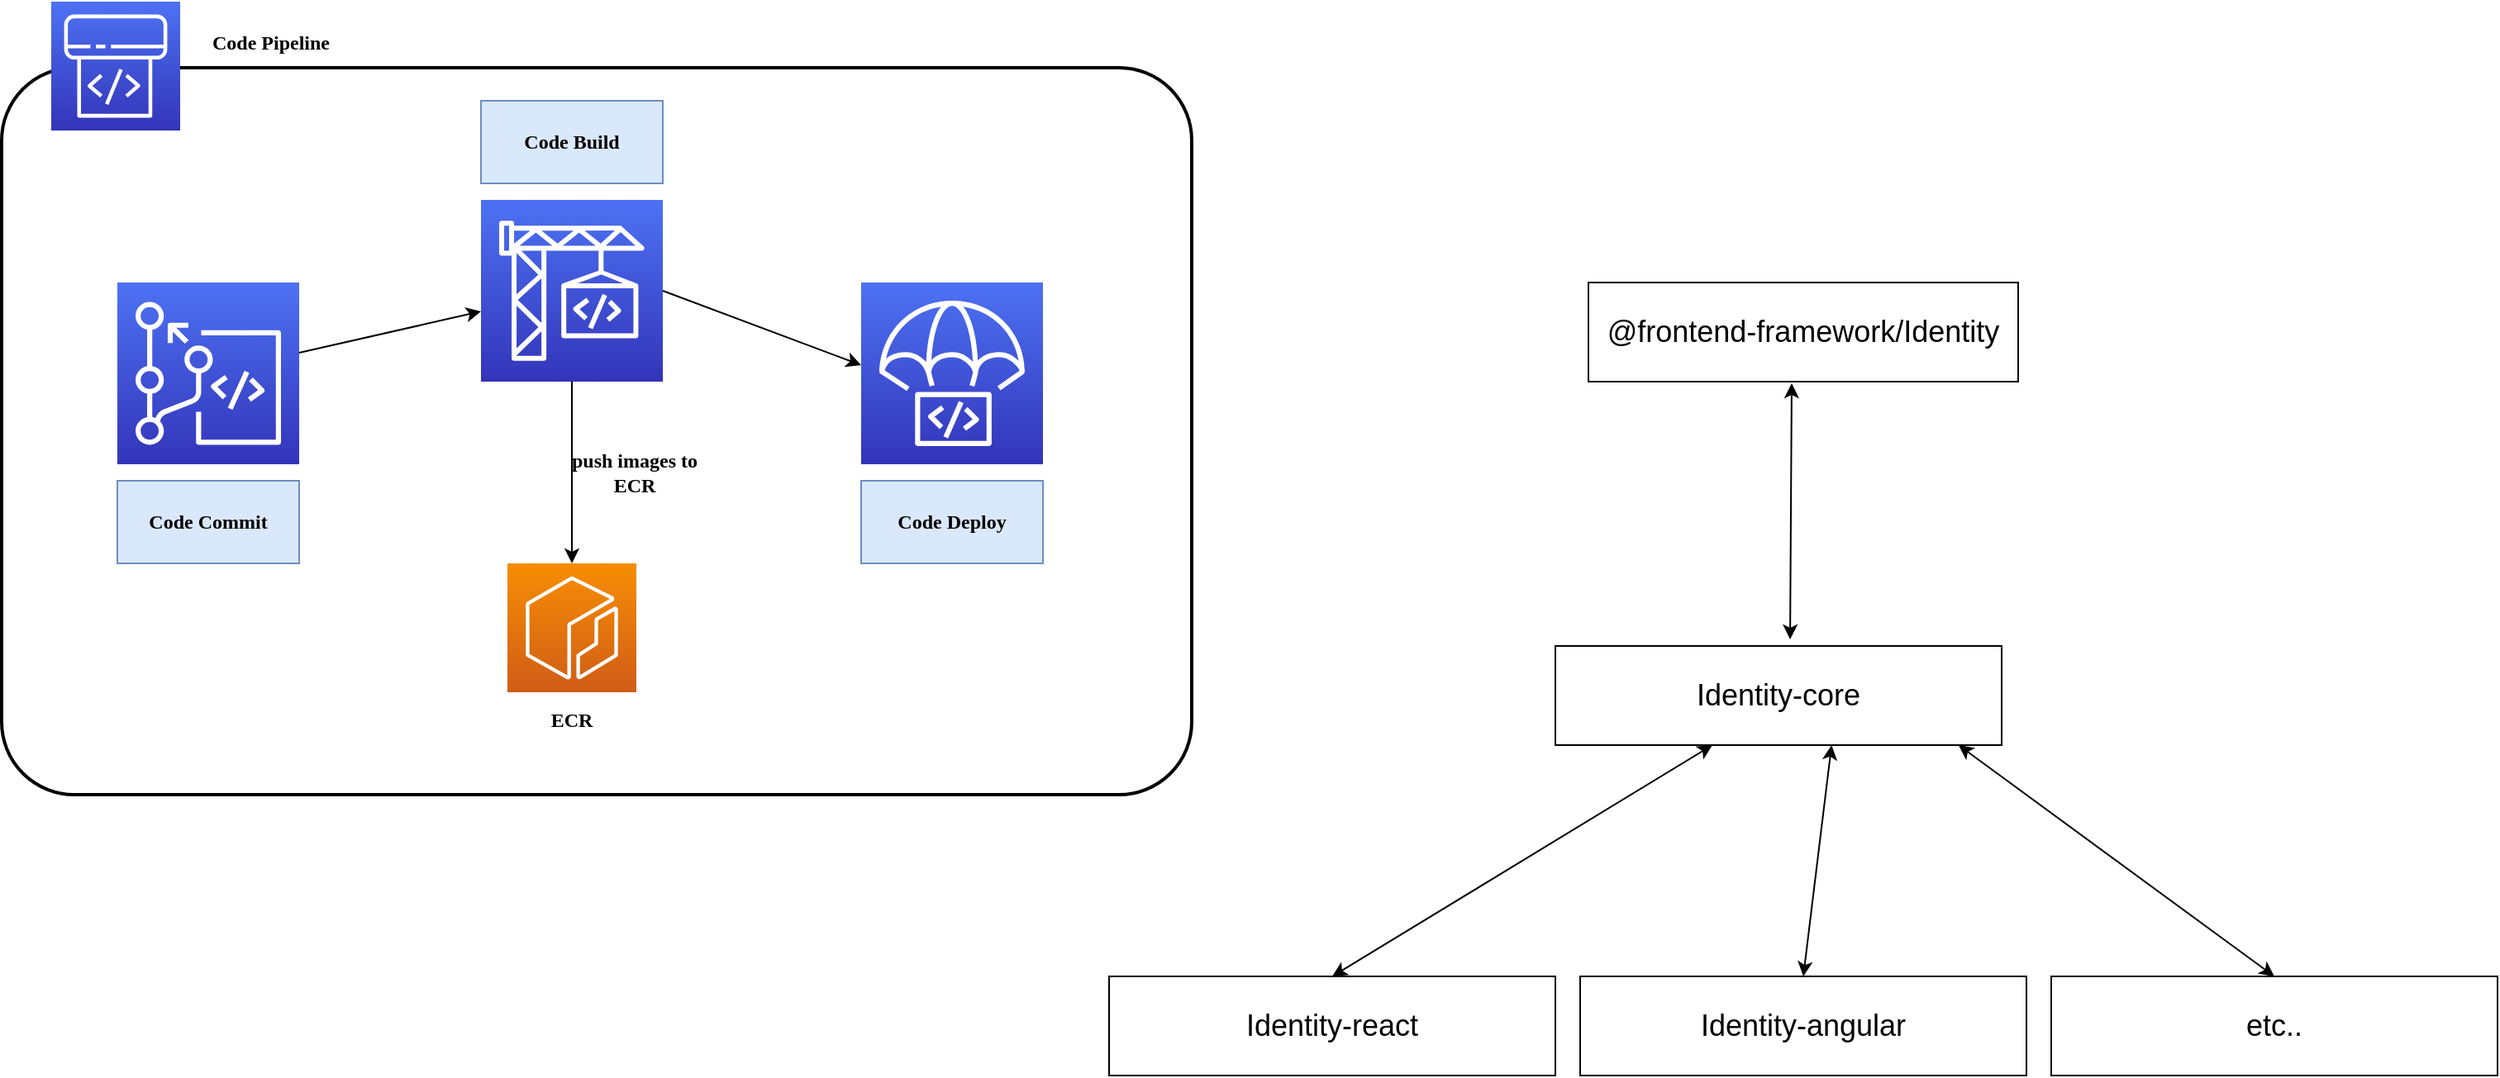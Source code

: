 <mxfile version="21.1.5" type="github">
  <diagram id="kuW590udwi2ajWvtAZzO" name="Page-1">
    <mxGraphModel dx="1702" dy="600" grid="1" gridSize="10" guides="1" tooltips="1" connect="1" arrows="1" fold="1" page="1" pageScale="1" pageWidth="827" pageHeight="1169" math="0" shadow="0">
      <root>
        <mxCell id="0" />
        <mxCell id="1" parent="0" />
        <mxCell id="ExiZxwpG2MiMaMcONg0X-1" value="&lt;font style=&quot;font-size: 18px;&quot;&gt;@frontend-framework/Identity&lt;/font&gt;" style="rounded=0;whiteSpace=wrap;html=1;" parent="1" vertex="1">
          <mxGeometry x="240" y="200" width="260" height="60" as="geometry" />
        </mxCell>
        <mxCell id="ExiZxwpG2MiMaMcONg0X-2" value="" style="endArrow=classic;startArrow=classic;html=1;rounded=0;fontSize=18;exitX=0.526;exitY=-0.067;exitDx=0;exitDy=0;exitPerimeter=0;entryX=0.473;entryY=1.017;entryDx=0;entryDy=0;entryPerimeter=0;" parent="1" source="ExiZxwpG2MiMaMcONg0X-3" target="ExiZxwpG2MiMaMcONg0X-1" edge="1">
          <mxGeometry width="50" height="50" relative="1" as="geometry">
            <mxPoint x="190" y="410" as="sourcePoint" />
            <mxPoint x="360" y="260" as="targetPoint" />
          </mxGeometry>
        </mxCell>
        <mxCell id="ExiZxwpG2MiMaMcONg0X-3" value="Identity-core" style="rounded=0;whiteSpace=wrap;html=1;fontSize=18;" parent="1" vertex="1">
          <mxGeometry x="220" y="420" width="270" height="60" as="geometry" />
        </mxCell>
        <mxCell id="ExiZxwpG2MiMaMcONg0X-4" value="Identity-react" style="rounded=0;whiteSpace=wrap;html=1;fontSize=18;" parent="1" vertex="1">
          <mxGeometry x="-50" y="620" width="270" height="60" as="geometry" />
        </mxCell>
        <mxCell id="ExiZxwpG2MiMaMcONg0X-6" value="" style="endArrow=classic;startArrow=classic;html=1;rounded=0;fontSize=18;exitX=0.5;exitY=0;exitDx=0;exitDy=0;" parent="1" source="ExiZxwpG2MiMaMcONg0X-4" edge="1">
          <mxGeometry width="50" height="50" relative="1" as="geometry">
            <mxPoint x="310" y="640" as="sourcePoint" />
            <mxPoint x="315" y="480" as="targetPoint" />
          </mxGeometry>
        </mxCell>
        <mxCell id="ExiZxwpG2MiMaMcONg0X-7" value="Identity-angular" style="rounded=0;whiteSpace=wrap;html=1;fontSize=18;" parent="1" vertex="1">
          <mxGeometry x="235" y="620" width="270" height="60" as="geometry" />
        </mxCell>
        <mxCell id="ExiZxwpG2MiMaMcONg0X-8" value="" style="endArrow=classic;startArrow=classic;html=1;rounded=0;fontSize=18;exitX=0.5;exitY=0;exitDx=0;exitDy=0;entryX=0.619;entryY=1;entryDx=0;entryDy=0;entryPerimeter=0;" parent="1" source="ExiZxwpG2MiMaMcONg0X-7" target="ExiZxwpG2MiMaMcONg0X-3" edge="1">
          <mxGeometry width="50" height="50" relative="1" as="geometry">
            <mxPoint x="200" y="620" as="sourcePoint" />
            <mxPoint x="360" y="480" as="targetPoint" />
            <Array as="points" />
          </mxGeometry>
        </mxCell>
        <mxCell id="ExiZxwpG2MiMaMcONg0X-9" value="etc.." style="rounded=0;whiteSpace=wrap;html=1;fontSize=18;" parent="1" vertex="1">
          <mxGeometry x="520" y="620" width="270" height="60" as="geometry" />
        </mxCell>
        <mxCell id="ExiZxwpG2MiMaMcONg0X-10" value="" style="endArrow=classic;startArrow=classic;html=1;rounded=0;fontSize=18;exitX=0.5;exitY=0;exitDx=0;exitDy=0;" parent="1" source="ExiZxwpG2MiMaMcONg0X-9" edge="1">
          <mxGeometry width="50" height="50" relative="1" as="geometry">
            <mxPoint x="460.0" y="618.02" as="sourcePoint" />
            <mxPoint x="463.89" y="480" as="targetPoint" />
          </mxGeometry>
        </mxCell>
        <mxCell id="d_bkBHS-3x23rhl3ambO-1" value="" style="rounded=1;arcSize=10;dashed=0;fillColor=none;gradientColor=none;strokeWidth=2;" parent="1" vertex="1">
          <mxGeometry x="-720" y="70" width="720" height="440" as="geometry" />
        </mxCell>
        <mxCell id="YbPeNYCbb-VirTyepQkY-1" value="" style="sketch=0;points=[[0,0,0],[0.25,0,0],[0.5,0,0],[0.75,0,0],[1,0,0],[0,1,0],[0.25,1,0],[0.5,1,0],[0.75,1,0],[1,1,0],[0,0.25,0],[0,0.5,0],[0,0.75,0],[1,0.25,0],[1,0.5,0],[1,0.75,0]];outlineConnect=0;fontColor=#232F3E;gradientColor=#4D72F3;gradientDirection=north;fillColor=#3334B9;strokeColor=#ffffff;dashed=0;verticalLabelPosition=bottom;verticalAlign=top;align=center;html=1;fontSize=12;fontStyle=0;aspect=fixed;shape=mxgraph.aws4.resourceIcon;resIcon=mxgraph.aws4.codebuild;" vertex="1" parent="1">
          <mxGeometry x="-430" y="150" width="110" height="110" as="geometry" />
        </mxCell>
        <mxCell id="YbPeNYCbb-VirTyepQkY-2" value="" style="sketch=0;points=[[0,0,0],[0.25,0,0],[0.5,0,0],[0.75,0,0],[1,0,0],[0,1,0],[0.25,1,0],[0.5,1,0],[0.75,1,0],[1,1,0],[0,0.25,0],[0,0.5,0],[0,0.75,0],[1,0.25,0],[1,0.5,0],[1,0.75,0]];outlineConnect=0;fontColor=#232F3E;gradientColor=#4D72F3;gradientDirection=north;fillColor=#3334B9;strokeColor=#ffffff;dashed=0;verticalLabelPosition=bottom;verticalAlign=top;align=center;html=1;fontSize=12;fontStyle=0;aspect=fixed;shape=mxgraph.aws4.resourceIcon;resIcon=mxgraph.aws4.codepipeline;" vertex="1" parent="1">
          <mxGeometry x="-690" y="30" width="78" height="78" as="geometry" />
        </mxCell>
        <mxCell id="YbPeNYCbb-VirTyepQkY-3" value="" style="sketch=0;points=[[0,0,0],[0.25,0,0],[0.5,0,0],[0.75,0,0],[1,0,0],[0,1,0],[0.25,1,0],[0.5,1,0],[0.75,1,0],[1,1,0],[0,0.25,0],[0,0.5,0],[0,0.75,0],[1,0.25,0],[1,0.5,0],[1,0.75,0]];outlineConnect=0;fontColor=#232F3E;gradientColor=#4D72F3;gradientDirection=north;fillColor=#3334B9;strokeColor=#ffffff;dashed=0;verticalLabelPosition=bottom;verticalAlign=top;align=center;html=1;fontSize=12;fontStyle=0;aspect=fixed;shape=mxgraph.aws4.resourceIcon;resIcon=mxgraph.aws4.codecommit;" vertex="1" parent="1">
          <mxGeometry x="-650" y="200" width="110" height="110" as="geometry" />
        </mxCell>
        <mxCell id="YbPeNYCbb-VirTyepQkY-4" value="" style="sketch=0;points=[[0,0,0],[0.25,0,0],[0.5,0,0],[0.75,0,0],[1,0,0],[0,1,0],[0.25,1,0],[0.5,1,0],[0.75,1,0],[1,1,0],[0,0.25,0],[0,0.5,0],[0,0.75,0],[1,0.25,0],[1,0.5,0],[1,0.75,0]];outlineConnect=0;fontColor=#232F3E;gradientColor=#4D72F3;gradientDirection=north;fillColor=#3334B9;strokeColor=#ffffff;dashed=0;verticalLabelPosition=bottom;verticalAlign=top;align=center;html=1;fontSize=12;fontStyle=0;aspect=fixed;shape=mxgraph.aws4.resourceIcon;resIcon=mxgraph.aws4.codedeploy;" vertex="1" parent="1">
          <mxGeometry x="-200" y="200" width="110" height="110" as="geometry" />
        </mxCell>
        <mxCell id="YbPeNYCbb-VirTyepQkY-6" value="Code Commit" style="text;html=1;strokeColor=#6c8ebf;fillColor=#dae8fc;align=center;verticalAlign=middle;whiteSpace=wrap;rounded=0;fontStyle=1;fontFamily=Verdana;" vertex="1" parent="1">
          <mxGeometry x="-650" y="320" width="110" height="50" as="geometry" />
        </mxCell>
        <mxCell id="YbPeNYCbb-VirTyepQkY-8" value="Code Build" style="text;html=1;strokeColor=#6c8ebf;fillColor=#dae8fc;align=center;verticalAlign=middle;whiteSpace=wrap;rounded=0;fontStyle=1;fontFamily=Verdana;" vertex="1" parent="1">
          <mxGeometry x="-430" y="90" width="110" height="50" as="geometry" />
        </mxCell>
        <mxCell id="YbPeNYCbb-VirTyepQkY-9" value="Code Deploy" style="text;html=1;strokeColor=#6c8ebf;fillColor=#dae8fc;align=center;verticalAlign=middle;whiteSpace=wrap;rounded=0;fontStyle=1;fontFamily=Verdana;" vertex="1" parent="1">
          <mxGeometry x="-200" y="320" width="110" height="50" as="geometry" />
        </mxCell>
        <mxCell id="YbPeNYCbb-VirTyepQkY-11" value="" style="endArrow=classic;html=1;rounded=0;" edge="1" parent="1" source="YbPeNYCbb-VirTyepQkY-3" target="YbPeNYCbb-VirTyepQkY-1">
          <mxGeometry width="50" height="50" relative="1" as="geometry">
            <mxPoint x="-530" y="240" as="sourcePoint" />
            <mxPoint x="-480" y="190" as="targetPoint" />
          </mxGeometry>
        </mxCell>
        <mxCell id="YbPeNYCbb-VirTyepQkY-12" value="" style="endArrow=classic;html=1;rounded=0;exitX=1;exitY=0.5;exitDx=0;exitDy=0;exitPerimeter=0;" edge="1" parent="1" source="YbPeNYCbb-VirTyepQkY-1">
          <mxGeometry width="50" height="50" relative="1" as="geometry">
            <mxPoint x="-320" y="250" as="sourcePoint" />
            <mxPoint x="-200" y="250" as="targetPoint" />
          </mxGeometry>
        </mxCell>
        <mxCell id="YbPeNYCbb-VirTyepQkY-13" value="Code Pipeline" style="text;html=1;strokeColor=none;fillColor=none;align=center;verticalAlign=middle;whiteSpace=wrap;rounded=0;fontStyle=1;fontFamily=Verdana;" vertex="1" parent="1">
          <mxGeometry x="-612" y="30" width="110" height="50" as="geometry" />
        </mxCell>
        <mxCell id="YbPeNYCbb-VirTyepQkY-14" value="" style="sketch=0;points=[[0,0,0],[0.25,0,0],[0.5,0,0],[0.75,0,0],[1,0,0],[0,1,0],[0.25,1,0],[0.5,1,0],[0.75,1,0],[1,1,0],[0,0.25,0],[0,0.5,0],[0,0.75,0],[1,0.25,0],[1,0.5,0],[1,0.75,0]];outlineConnect=0;fontColor=#232F3E;gradientColor=#F78E04;gradientDirection=north;fillColor=#D05C17;strokeColor=#ffffff;dashed=0;verticalLabelPosition=bottom;verticalAlign=top;align=center;html=1;fontSize=12;fontStyle=0;aspect=fixed;shape=mxgraph.aws4.resourceIcon;resIcon=mxgraph.aws4.ecr;" vertex="1" parent="1">
          <mxGeometry x="-414" y="370" width="78" height="78" as="geometry" />
        </mxCell>
        <mxCell id="YbPeNYCbb-VirTyepQkY-15" value="&lt;div&gt;ECR&lt;/div&gt;" style="text;html=1;strokeColor=none;fillColor=none;align=center;verticalAlign=middle;whiteSpace=wrap;rounded=0;fontStyle=1;fontFamily=Verdana;" vertex="1" parent="1">
          <mxGeometry x="-430" y="440" width="110" height="50" as="geometry" />
        </mxCell>
        <mxCell id="YbPeNYCbb-VirTyepQkY-16" value="" style="endArrow=classic;html=1;rounded=0;exitX=0.5;exitY=1;exitDx=0;exitDy=0;exitPerimeter=0;entryX=0.5;entryY=0;entryDx=0;entryDy=0;entryPerimeter=0;" edge="1" parent="1" source="YbPeNYCbb-VirTyepQkY-1" target="YbPeNYCbb-VirTyepQkY-14">
          <mxGeometry width="50" height="50" relative="1" as="geometry">
            <mxPoint x="-370" y="310" as="sourcePoint" />
            <mxPoint x="-260" y="285" as="targetPoint" />
          </mxGeometry>
        </mxCell>
        <mxCell id="YbPeNYCbb-VirTyepQkY-17" value="push images to ECR" style="text;html=1;strokeColor=none;fillColor=none;align=center;verticalAlign=middle;whiteSpace=wrap;rounded=0;fontStyle=1;fontFamily=Verdana;" vertex="1" parent="1">
          <mxGeometry x="-380" y="290" width="86" height="50" as="geometry" />
        </mxCell>
      </root>
    </mxGraphModel>
  </diagram>
</mxfile>
